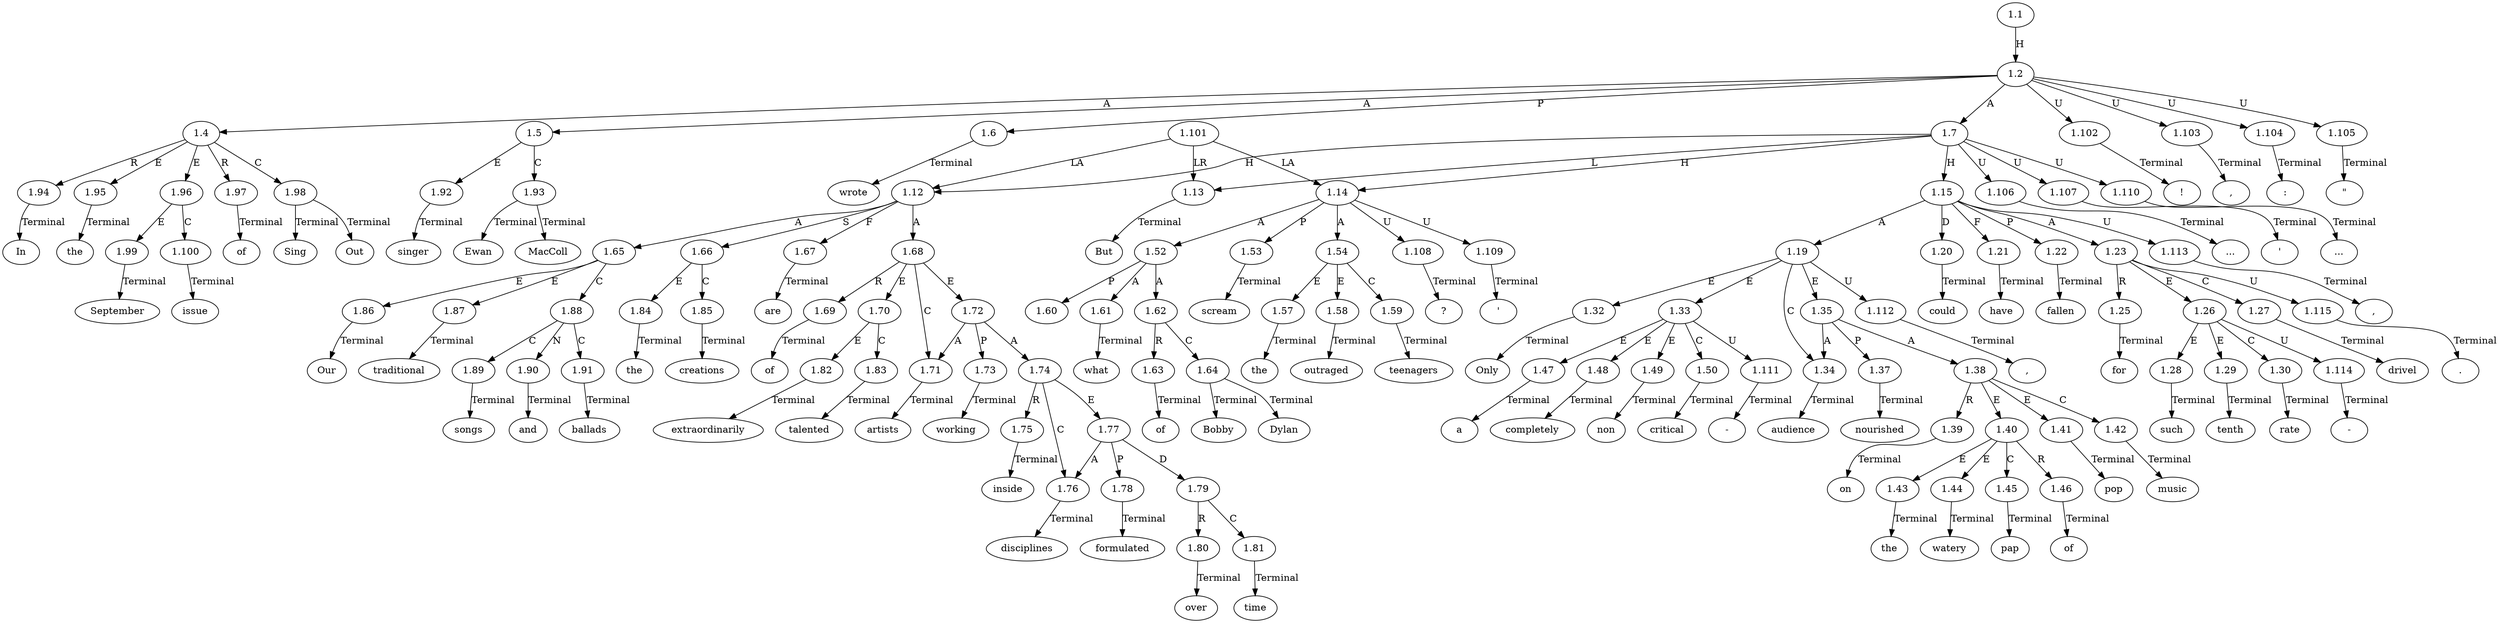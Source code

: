 // Graph
digraph {
	0.1 [label=In ordering=out]
	0.10 [label=singer ordering=out]
	0.11 [label=Ewan ordering=out]
	0.12 [label=MacColl ordering=out]
	0.13 [label=wrote ordering=out]
	0.14 [label=":" ordering=out]
	0.15 [label="\"" ordering=out]
	0.16 [label=Our ordering=out]
	0.17 [label=traditional ordering=out]
	0.18 [label=songs ordering=out]
	0.19 [label=and ordering=out]
	0.2 [label=the ordering=out]
	0.20 [label=ballads ordering=out]
	0.21 [label=are ordering=out]
	0.22 [label=the ordering=out]
	0.23 [label=creations ordering=out]
	0.24 [label=of ordering=out]
	0.25 [label=extraordinarily ordering=out]
	0.26 [label=talented ordering=out]
	0.27 [label=artists ordering=out]
	0.28 [label=working ordering=out]
	0.29 [label=inside ordering=out]
	0.3 [label=September ordering=out]
	0.30 [label=disciplines ordering=out]
	0.31 [label=formulated ordering=out]
	0.32 [label=over ordering=out]
	0.33 [label=time ordering=out]
	0.34 [label="..." ordering=out]
	0.35 [label="'" ordering=out]
	0.36 [label=But ordering=out]
	0.37 [label=what ordering=out]
	0.38 [label=of ordering=out]
	0.39 [label=Bobby ordering=out]
	0.4 [label=issue ordering=out]
	0.40 [label=Dylan ordering=out]
	0.41 [label="?" ordering=out]
	0.42 [label="'" ordering=out]
	0.43 [label=scream ordering=out]
	0.44 [label=the ordering=out]
	0.45 [label=outraged ordering=out]
	0.46 [label=teenagers ordering=out]
	0.47 [label="..." ordering=out]
	0.48 [label=Only ordering=out]
	0.49 [label=a ordering=out]
	0.5 [label=of ordering=out]
	0.50 [label=completely ordering=out]
	0.51 [label=non ordering=out]
	0.52 [label="-" ordering=out]
	0.53 [label=critical ordering=out]
	0.54 [label=audience ordering=out]
	0.55 [label="," ordering=out]
	0.56 [label=nourished ordering=out]
	0.57 [label=on ordering=out]
	0.58 [label=the ordering=out]
	0.59 [label=watery ordering=out]
	0.6 [label=Sing ordering=out]
	0.60 [label=pap ordering=out]
	0.61 [label=of ordering=out]
	0.62 [label=pop ordering=out]
	0.63 [label=music ordering=out]
	0.64 [label="," ordering=out]
	0.65 [label=could ordering=out]
	0.66 [label=have ordering=out]
	0.67 [label=fallen ordering=out]
	0.68 [label=for ordering=out]
	0.69 [label=such ordering=out]
	0.7 [label=Out ordering=out]
	0.70 [label=tenth ordering=out]
	0.71 [label="-" ordering=out]
	0.72 [label=rate ordering=out]
	0.73 [label=drivel ordering=out]
	0.74 [label="." ordering=out]
	0.8 [label="!" ordering=out]
	0.9 [label="," ordering=out]
	1.1 [label=1.1 ordering=out]
	1.2 [label=1.2 ordering=out]
	1.4 [label=1.4 ordering=out]
	1.5 [label=1.5 ordering=out]
	1.6 [label=1.6 ordering=out]
	1.7 [label=1.7 ordering=out]
	1.12 [label=1.12 ordering=out]
	1.13 [label=1.13 ordering=out]
	1.14 [label=1.14 ordering=out]
	1.15 [label=1.15 ordering=out]
	1.19 [label=1.19 ordering=out]
	1.20 [label=1.20 ordering=out]
	1.21 [label=1.21 ordering=out]
	1.22 [label=1.22 ordering=out]
	1.23 [label=1.23 ordering=out]
	1.25 [label=1.25 ordering=out]
	1.26 [label=1.26 ordering=out]
	1.27 [label=1.27 ordering=out]
	1.28 [label=1.28 ordering=out]
	1.29 [label=1.29 ordering=out]
	1.30 [label=1.30 ordering=out]
	1.32 [label=1.32 ordering=out]
	1.33 [label=1.33 ordering=out]
	1.34 [label=1.34 ordering=out]
	1.35 [label=1.35 ordering=out]
	1.37 [label=1.37 ordering=out]
	1.38 [label=1.38 ordering=out]
	1.39 [label=1.39 ordering=out]
	1.40 [label=1.40 ordering=out]
	1.41 [label=1.41 ordering=out]
	1.42 [label=1.42 ordering=out]
	1.43 [label=1.43 ordering=out]
	1.44 [label=1.44 ordering=out]
	1.45 [label=1.45 ordering=out]
	1.46 [label=1.46 ordering=out]
	1.47 [label=1.47 ordering=out]
	1.48 [label=1.48 ordering=out]
	1.49 [label=1.49 ordering=out]
	1.50 [label=1.50 ordering=out]
	1.52 [label=1.52 ordering=out]
	1.53 [label=1.53 ordering=out]
	1.54 [label=1.54 ordering=out]
	1.57 [label=1.57 ordering=out]
	1.58 [label=1.58 ordering=out]
	1.59 [label=1.59 ordering=out]
	1.60 [label=1.60 ordering=out]
	1.61 [label=1.61 ordering=out]
	1.62 [label=1.62 ordering=out]
	1.63 [label=1.63 ordering=out]
	1.64 [label=1.64 ordering=out]
	1.65 [label=1.65 ordering=out]
	1.66 [label=1.66 ordering=out]
	1.67 [label=1.67 ordering=out]
	1.68 [label=1.68 ordering=out]
	1.69 [label=1.69 ordering=out]
	1.70 [label=1.70 ordering=out]
	1.71 [label=1.71 ordering=out]
	1.72 [label=1.72 ordering=out]
	1.73 [label=1.73 ordering=out]
	1.74 [label=1.74 ordering=out]
	1.75 [label=1.75 ordering=out]
	1.76 [label=1.76 ordering=out]
	1.77 [label=1.77 ordering=out]
	1.78 [label=1.78 ordering=out]
	1.79 [label=1.79 ordering=out]
	1.80 [label=1.80 ordering=out]
	1.81 [label=1.81 ordering=out]
	1.82 [label=1.82 ordering=out]
	1.83 [label=1.83 ordering=out]
	1.84 [label=1.84 ordering=out]
	1.85 [label=1.85 ordering=out]
	1.86 [label=1.86 ordering=out]
	1.87 [label=1.87 ordering=out]
	1.88 [label=1.88 ordering=out]
	1.89 [label=1.89 ordering=out]
	1.90 [label=1.90 ordering=out]
	1.91 [label=1.91 ordering=out]
	1.92 [label=1.92 ordering=out]
	1.93 [label=1.93 ordering=out]
	1.94 [label=1.94 ordering=out]
	1.95 [label=1.95 ordering=out]
	1.96 [label=1.96 ordering=out]
	1.97 [label=1.97 ordering=out]
	1.98 [label=1.98 ordering=out]
	1.99 [label=1.99 ordering=out]
	1.100 [label=1.100 ordering=out]
	1.101 [label=1.101 ordering=out]
	1.102 [label=1.102 ordering=out]
	1.103 [label=1.103 ordering=out]
	1.104 [label=1.104 ordering=out]
	1.105 [label=1.105 ordering=out]
	1.106 [label=1.106 ordering=out]
	1.107 [label=1.107 ordering=out]
	1.108 [label=1.108 ordering=out]
	1.109 [label=1.109 ordering=out]
	1.110 [label=1.110 ordering=out]
	1.111 [label=1.111 ordering=out]
	1.112 [label=1.112 ordering=out]
	1.113 [label=1.113 ordering=out]
	1.114 [label=1.114 ordering=out]
	1.115 [label=1.115 ordering=out]
	1.1 -> 1.2 [label=H ordering=out]
	1.2 -> 1.4 [label=A ordering=out]
	1.2 -> 1.5 [label=A ordering=out]
	1.2 -> 1.6 [label=P ordering=out]
	1.2 -> 1.7 [label=A ordering=out]
	1.2 -> 1.102 [label=U ordering=out]
	1.2 -> 1.103 [label=U ordering=out]
	1.2 -> 1.104 [label=U ordering=out]
	1.2 -> 1.105 [label=U ordering=out]
	1.4 -> 1.94 [label=R ordering=out]
	1.4 -> 1.95 [label=E ordering=out]
	1.4 -> 1.96 [label=E ordering=out]
	1.4 -> 1.97 [label=R ordering=out]
	1.4 -> 1.98 [label=C ordering=out]
	1.5 -> 1.92 [label=E ordering=out]
	1.5 -> 1.93 [label=C ordering=out]
	1.6 -> 0.13 [label=Terminal ordering=out]
	1.7 -> 1.12 [label=H ordering=out]
	1.7 -> 1.13 [label=L ordering=out]
	1.7 -> 1.14 [label=H ordering=out]
	1.7 -> 1.15 [label=H ordering=out]
	1.7 -> 1.106 [label=U ordering=out]
	1.7 -> 1.107 [label=U ordering=out]
	1.7 -> 1.110 [label=U ordering=out]
	1.12 -> 1.65 [label=A ordering=out]
	1.12 -> 1.66 [label=S ordering=out]
	1.12 -> 1.67 [label=F ordering=out]
	1.12 -> 1.68 [label=A ordering=out]
	1.13 -> 0.36 [label=Terminal ordering=out]
	1.14 -> 1.52 [label=A ordering=out]
	1.14 -> 1.53 [label=P ordering=out]
	1.14 -> 1.54 [label=A ordering=out]
	1.14 -> 1.108 [label=U ordering=out]
	1.14 -> 1.109 [label=U ordering=out]
	1.15 -> 1.19 [label=A ordering=out]
	1.15 -> 1.20 [label=D ordering=out]
	1.15 -> 1.21 [label=F ordering=out]
	1.15 -> 1.22 [label=P ordering=out]
	1.15 -> 1.23 [label=A ordering=out]
	1.15 -> 1.113 [label=U ordering=out]
	1.19 -> 1.32 [label=E ordering=out]
	1.19 -> 1.33 [label=E ordering=out]
	1.19 -> 1.34 [label=C ordering=out]
	1.19 -> 1.35 [label=E ordering=out]
	1.19 -> 1.112 [label=U ordering=out]
	1.20 -> 0.65 [label=Terminal ordering=out]
	1.21 -> 0.66 [label=Terminal ordering=out]
	1.22 -> 0.67 [label=Terminal ordering=out]
	1.23 -> 1.25 [label=R ordering=out]
	1.23 -> 1.26 [label=E ordering=out]
	1.23 -> 1.27 [label=C ordering=out]
	1.23 -> 1.115 [label=U ordering=out]
	1.25 -> 0.68 [label=Terminal ordering=out]
	1.26 -> 1.28 [label=E ordering=out]
	1.26 -> 1.29 [label=E ordering=out]
	1.26 -> 1.30 [label=C ordering=out]
	1.26 -> 1.114 [label=U ordering=out]
	1.27 -> 0.73 [label=Terminal ordering=out]
	1.28 -> 0.69 [label=Terminal ordering=out]
	1.29 -> 0.70 [label=Terminal ordering=out]
	1.30 -> 0.72 [label=Terminal ordering=out]
	1.32 -> 0.48 [label=Terminal ordering=out]
	1.33 -> 1.47 [label=E ordering=out]
	1.33 -> 1.48 [label=E ordering=out]
	1.33 -> 1.49 [label=E ordering=out]
	1.33 -> 1.50 [label=C ordering=out]
	1.33 -> 1.111 [label=U ordering=out]
	1.34 -> 0.54 [label=Terminal ordering=out]
	1.35 -> 1.34 [label=A ordering=out]
	1.35 -> 1.37 [label=P ordering=out]
	1.35 -> 1.38 [label=A ordering=out]
	1.37 -> 0.56 [label=Terminal ordering=out]
	1.38 -> 1.39 [label=R ordering=out]
	1.38 -> 1.40 [label=E ordering=out]
	1.38 -> 1.41 [label=E ordering=out]
	1.38 -> 1.42 [label=C ordering=out]
	1.39 -> 0.57 [label=Terminal ordering=out]
	1.40 -> 1.43 [label=E ordering=out]
	1.40 -> 1.44 [label=E ordering=out]
	1.40 -> 1.45 [label=C ordering=out]
	1.40 -> 1.46 [label=R ordering=out]
	1.41 -> 0.62 [label=Terminal ordering=out]
	1.42 -> 0.63 [label=Terminal ordering=out]
	1.43 -> 0.58 [label=Terminal ordering=out]
	1.44 -> 0.59 [label=Terminal ordering=out]
	1.45 -> 0.60 [label=Terminal ordering=out]
	1.46 -> 0.61 [label=Terminal ordering=out]
	1.47 -> 0.49 [label=Terminal ordering=out]
	1.48 -> 0.50 [label=Terminal ordering=out]
	1.49 -> 0.51 [label=Terminal ordering=out]
	1.50 -> 0.53 [label=Terminal ordering=out]
	1.52 -> 1.60 [label=P ordering=out]
	1.52 -> 1.61 [label=A ordering=out]
	1.52 -> 1.62 [label=A ordering=out]
	1.53 -> 0.43 [label=Terminal ordering=out]
	1.54 -> 1.57 [label=E ordering=out]
	1.54 -> 1.58 [label=E ordering=out]
	1.54 -> 1.59 [label=C ordering=out]
	1.57 -> 0.44 [label=Terminal ordering=out]
	1.58 -> 0.45 [label=Terminal ordering=out]
	1.59 -> 0.46 [label=Terminal ordering=out]
	1.61 -> 0.37 [label=Terminal ordering=out]
	1.62 -> 1.63 [label=R ordering=out]
	1.62 -> 1.64 [label=C ordering=out]
	1.63 -> 0.38 [label=Terminal ordering=out]
	1.64 -> 0.39 [label=Terminal ordering=out]
	1.64 -> 0.40 [label=Terminal ordering=out]
	1.65 -> 1.86 [label=E ordering=out]
	1.65 -> 1.87 [label=E ordering=out]
	1.65 -> 1.88 [label=C ordering=out]
	1.66 -> 1.84 [label=E ordering=out]
	1.66 -> 1.85 [label=C ordering=out]
	1.67 -> 0.21 [label=Terminal ordering=out]
	1.68 -> 1.69 [label=R ordering=out]
	1.68 -> 1.70 [label=E ordering=out]
	1.68 -> 1.71 [label=C ordering=out]
	1.68 -> 1.72 [label=E ordering=out]
	1.69 -> 0.24 [label=Terminal ordering=out]
	1.70 -> 1.82 [label=E ordering=out]
	1.70 -> 1.83 [label=C ordering=out]
	1.71 -> 0.27 [label=Terminal ordering=out]
	1.72 -> 1.71 [label=A ordering=out]
	1.72 -> 1.73 [label=P ordering=out]
	1.72 -> 1.74 [label=A ordering=out]
	1.73 -> 0.28 [label=Terminal ordering=out]
	1.74 -> 1.75 [label=R ordering=out]
	1.74 -> 1.76 [label=C ordering=out]
	1.74 -> 1.77 [label=E ordering=out]
	1.75 -> 0.29 [label=Terminal ordering=out]
	1.76 -> 0.30 [label=Terminal ordering=out]
	1.77 -> 1.76 [label=A ordering=out]
	1.77 -> 1.78 [label=P ordering=out]
	1.77 -> 1.79 [label=D ordering=out]
	1.78 -> 0.31 [label=Terminal ordering=out]
	1.79 -> 1.80 [label=R ordering=out]
	1.79 -> 1.81 [label=C ordering=out]
	1.80 -> 0.32 [label=Terminal ordering=out]
	1.81 -> 0.33 [label=Terminal ordering=out]
	1.82 -> 0.25 [label=Terminal ordering=out]
	1.83 -> 0.26 [label=Terminal ordering=out]
	1.84 -> 0.22 [label=Terminal ordering=out]
	1.85 -> 0.23 [label=Terminal ordering=out]
	1.86 -> 0.16 [label=Terminal ordering=out]
	1.87 -> 0.17 [label=Terminal ordering=out]
	1.88 -> 1.89 [label=C ordering=out]
	1.88 -> 1.90 [label=N ordering=out]
	1.88 -> 1.91 [label=C ordering=out]
	1.89 -> 0.18 [label=Terminal ordering=out]
	1.90 -> 0.19 [label=Terminal ordering=out]
	1.91 -> 0.20 [label=Terminal ordering=out]
	1.92 -> 0.10 [label=Terminal ordering=out]
	1.93 -> 0.11 [label=Terminal ordering=out]
	1.93 -> 0.12 [label=Terminal ordering=out]
	1.94 -> 0.1 [label=Terminal ordering=out]
	1.95 -> 0.2 [label=Terminal ordering=out]
	1.96 -> 1.99 [label=E ordering=out]
	1.96 -> 1.100 [label=C ordering=out]
	1.97 -> 0.5 [label=Terminal ordering=out]
	1.98 -> 0.6 [label=Terminal ordering=out]
	1.98 -> 0.7 [label=Terminal ordering=out]
	1.99 -> 0.3 [label=Terminal ordering=out]
	1.100 -> 0.4 [label=Terminal ordering=out]
	1.101 -> 1.12 [label=LA ordering=out]
	1.101 -> 1.13 [label=LR ordering=out]
	1.101 -> 1.14 [label=LA ordering=out]
	1.102 -> 0.8 [label=Terminal ordering=out]
	1.103 -> 0.9 [label=Terminal ordering=out]
	1.104 -> 0.14 [label=Terminal ordering=out]
	1.105 -> 0.15 [label=Terminal ordering=out]
	1.106 -> 0.34 [label=Terminal ordering=out]
	1.107 -> 0.35 [label=Terminal ordering=out]
	1.108 -> 0.41 [label=Terminal ordering=out]
	1.109 -> 0.42 [label=Terminal ordering=out]
	1.110 -> 0.47 [label=Terminal ordering=out]
	1.111 -> 0.52 [label=Terminal ordering=out]
	1.112 -> 0.55 [label=Terminal ordering=out]
	1.113 -> 0.64 [label=Terminal ordering=out]
	1.114 -> 0.71 [label=Terminal ordering=out]
	1.115 -> 0.74 [label=Terminal ordering=out]
}
